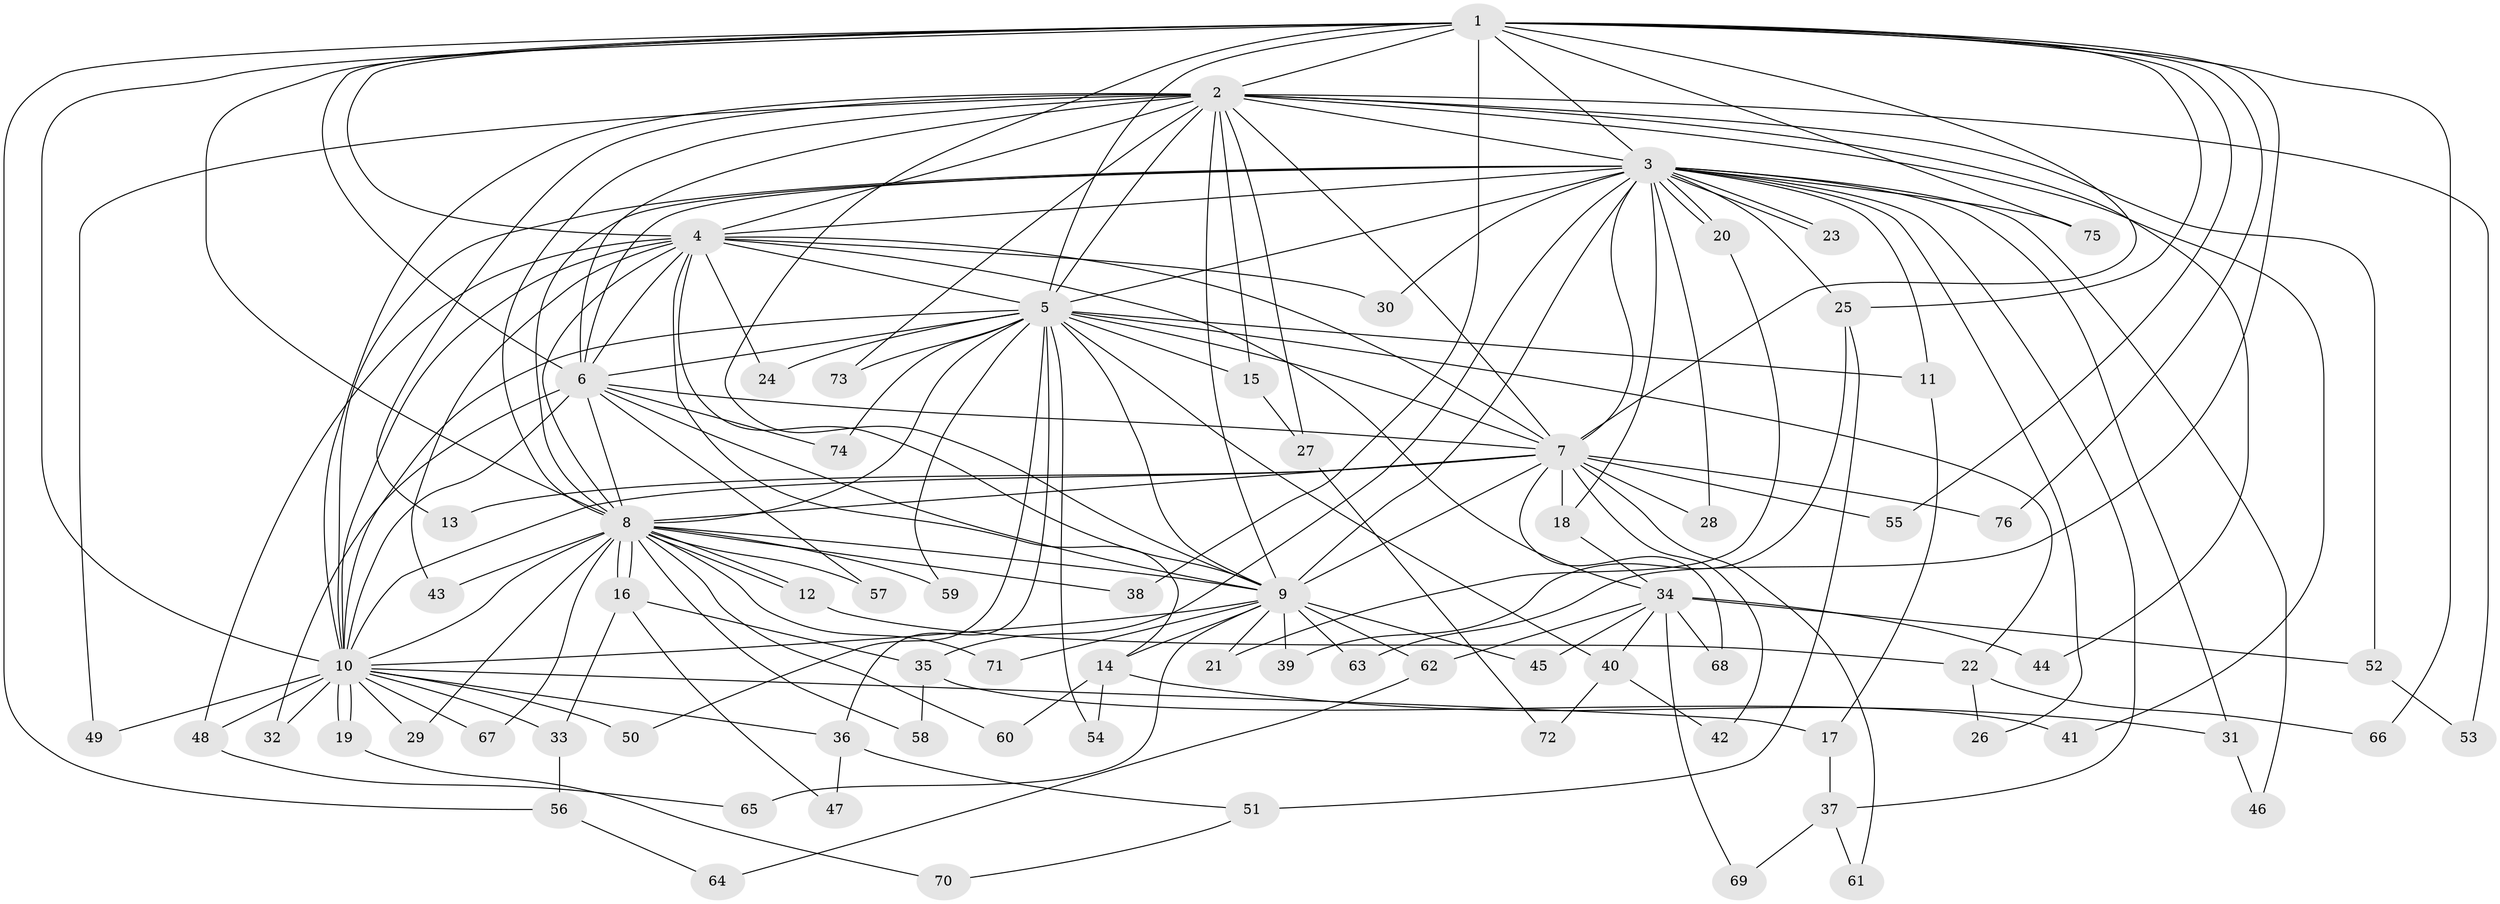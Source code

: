 // Generated by graph-tools (version 1.1) at 2025/01/03/09/25 03:01:17]
// undirected, 76 vertices, 177 edges
graph export_dot {
graph [start="1"]
  node [color=gray90,style=filled];
  1;
  2;
  3;
  4;
  5;
  6;
  7;
  8;
  9;
  10;
  11;
  12;
  13;
  14;
  15;
  16;
  17;
  18;
  19;
  20;
  21;
  22;
  23;
  24;
  25;
  26;
  27;
  28;
  29;
  30;
  31;
  32;
  33;
  34;
  35;
  36;
  37;
  38;
  39;
  40;
  41;
  42;
  43;
  44;
  45;
  46;
  47;
  48;
  49;
  50;
  51;
  52;
  53;
  54;
  55;
  56;
  57;
  58;
  59;
  60;
  61;
  62;
  63;
  64;
  65;
  66;
  67;
  68;
  69;
  70;
  71;
  72;
  73;
  74;
  75;
  76;
  1 -- 2;
  1 -- 3;
  1 -- 4;
  1 -- 5;
  1 -- 6;
  1 -- 7;
  1 -- 8;
  1 -- 9;
  1 -- 10;
  1 -- 25;
  1 -- 38;
  1 -- 55;
  1 -- 56;
  1 -- 63;
  1 -- 66;
  1 -- 75;
  1 -- 76;
  2 -- 3;
  2 -- 4;
  2 -- 5;
  2 -- 6;
  2 -- 7;
  2 -- 8;
  2 -- 9;
  2 -- 10;
  2 -- 13;
  2 -- 15;
  2 -- 27;
  2 -- 41;
  2 -- 44;
  2 -- 49;
  2 -- 52;
  2 -- 53;
  2 -- 73;
  3 -- 4;
  3 -- 5;
  3 -- 6;
  3 -- 7;
  3 -- 8;
  3 -- 9;
  3 -- 10;
  3 -- 11;
  3 -- 18;
  3 -- 20;
  3 -- 20;
  3 -- 23;
  3 -- 23;
  3 -- 25;
  3 -- 26;
  3 -- 28;
  3 -- 30;
  3 -- 31;
  3 -- 35;
  3 -- 37;
  3 -- 46;
  3 -- 75;
  4 -- 5;
  4 -- 6;
  4 -- 7;
  4 -- 8;
  4 -- 9;
  4 -- 10;
  4 -- 14;
  4 -- 24;
  4 -- 30;
  4 -- 34;
  4 -- 43;
  4 -- 48;
  5 -- 6;
  5 -- 7;
  5 -- 8;
  5 -- 9;
  5 -- 10;
  5 -- 11;
  5 -- 15;
  5 -- 22;
  5 -- 24;
  5 -- 36;
  5 -- 40;
  5 -- 50;
  5 -- 54;
  5 -- 59;
  5 -- 73;
  5 -- 74;
  6 -- 7;
  6 -- 8;
  6 -- 9;
  6 -- 10;
  6 -- 32;
  6 -- 57;
  6 -- 74;
  7 -- 8;
  7 -- 9;
  7 -- 10;
  7 -- 13;
  7 -- 18;
  7 -- 28;
  7 -- 42;
  7 -- 55;
  7 -- 61;
  7 -- 68;
  7 -- 76;
  8 -- 9;
  8 -- 10;
  8 -- 12;
  8 -- 12;
  8 -- 16;
  8 -- 16;
  8 -- 29;
  8 -- 38;
  8 -- 43;
  8 -- 57;
  8 -- 58;
  8 -- 59;
  8 -- 60;
  8 -- 67;
  8 -- 71;
  9 -- 10;
  9 -- 14;
  9 -- 21;
  9 -- 39;
  9 -- 45;
  9 -- 62;
  9 -- 63;
  9 -- 65;
  9 -- 71;
  10 -- 17;
  10 -- 19;
  10 -- 19;
  10 -- 29;
  10 -- 32;
  10 -- 33;
  10 -- 36;
  10 -- 48;
  10 -- 49;
  10 -- 50;
  10 -- 67;
  11 -- 17;
  12 -- 22;
  14 -- 31;
  14 -- 54;
  14 -- 60;
  15 -- 27;
  16 -- 33;
  16 -- 35;
  16 -- 47;
  17 -- 37;
  18 -- 34;
  19 -- 70;
  20 -- 21;
  22 -- 26;
  22 -- 66;
  25 -- 39;
  25 -- 51;
  27 -- 72;
  31 -- 46;
  33 -- 56;
  34 -- 40;
  34 -- 44;
  34 -- 45;
  34 -- 52;
  34 -- 62;
  34 -- 68;
  34 -- 69;
  35 -- 41;
  35 -- 58;
  36 -- 47;
  36 -- 51;
  37 -- 61;
  37 -- 69;
  40 -- 42;
  40 -- 72;
  48 -- 65;
  51 -- 70;
  52 -- 53;
  56 -- 64;
  62 -- 64;
}
